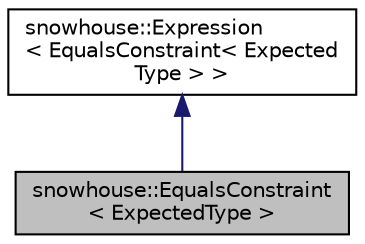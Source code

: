 digraph "snowhouse::EqualsConstraint&lt; ExpectedType &gt;"
{
 // INTERACTIVE_SVG=YES
  edge [fontname="Helvetica",fontsize="10",labelfontname="Helvetica",labelfontsize="10"];
  node [fontname="Helvetica",fontsize="10",shape=record];
  Node2 [label="snowhouse::EqualsConstraint\l\< ExpectedType \>",height=0.2,width=0.4,color="black", fillcolor="grey75", style="filled", fontcolor="black"];
  Node3 -> Node2 [dir="back",color="midnightblue",fontsize="10",style="solid",fontname="Helvetica"];
  Node3 [label="snowhouse::Expression\l\< EqualsConstraint\< Expected\lType \> \>",height=0.2,width=0.4,color="black", fillcolor="white", style="filled",URL="$structsnowhouse_1_1Expression.html"];
}

